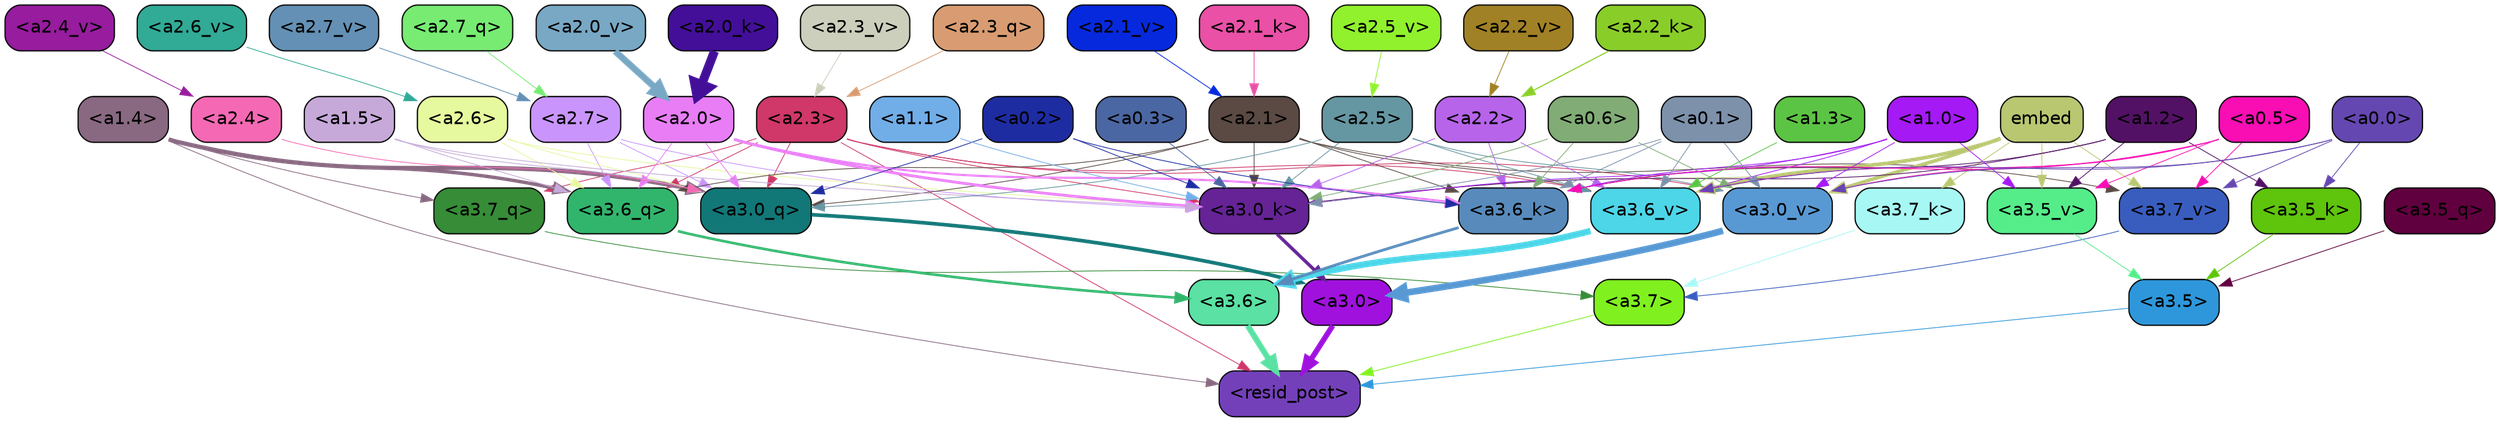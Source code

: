 strict digraph "" {
	graph [bgcolor=transparent,
		layout=dot,
		overlap=false,
		splines=true
	];
	"<a3.7>"	[color=black,
		fillcolor="#80f11f",
		fontname=Helvetica,
		shape=box,
		style="filled, rounded"];
	"<resid_post>"	[color=black,
		fillcolor="#7440ba",
		fontname=Helvetica,
		shape=box,
		style="filled, rounded"];
	"<a3.7>" -> "<resid_post>"	[color="#80f11f",
		penwidth=0.6239100098609924];
	"<a3.6>"	[color=black,
		fillcolor="#5ae1a3",
		fontname=Helvetica,
		shape=box,
		style="filled, rounded"];
	"<a3.6>" -> "<resid_post>"	[color="#5ae1a3",
		penwidth=4.569062113761902];
	"<a3.5>"	[color=black,
		fillcolor="#2e97db",
		fontname=Helvetica,
		shape=box,
		style="filled, rounded"];
	"<a3.5>" -> "<resid_post>"	[color="#2e97db",
		penwidth=0.6];
	"<a3.0>"	[color=black,
		fillcolor="#a011de",
		fontname=Helvetica,
		shape=box,
		style="filled, rounded"];
	"<a3.0>" -> "<resid_post>"	[color="#a011de",
		penwidth=4.283544182777405];
	"<a2.3>"	[color=black,
		fillcolor="#cf3869",
		fontname=Helvetica,
		shape=box,
		style="filled, rounded"];
	"<a2.3>" -> "<resid_post>"	[color="#cf3869",
		penwidth=0.6];
	"<a3.7_q>"	[color=black,
		fillcolor="#368c37",
		fontname=Helvetica,
		shape=box,
		style="filled, rounded"];
	"<a2.3>" -> "<a3.7_q>"	[color="#cf3869",
		penwidth=0.6];
	"<a3.6_q>"	[color=black,
		fillcolor="#31b56c",
		fontname=Helvetica,
		shape=box,
		style="filled, rounded"];
	"<a2.3>" -> "<a3.6_q>"	[color="#cf3869",
		penwidth=0.6];
	"<a3.0_q>"	[color=black,
		fillcolor="#127777",
		fontname=Helvetica,
		shape=box,
		style="filled, rounded"];
	"<a2.3>" -> "<a3.0_q>"	[color="#cf3869",
		penwidth=0.6];
	"<a3.0_k>"	[color=black,
		fillcolor="#652396",
		fontname=Helvetica,
		shape=box,
		style="filled, rounded"];
	"<a2.3>" -> "<a3.0_k>"	[color="#cf3869",
		penwidth=0.6];
	"<a3.6_v>"	[color=black,
		fillcolor="#4dd6e8",
		fontname=Helvetica,
		shape=box,
		style="filled, rounded"];
	"<a2.3>" -> "<a3.6_v>"	[color="#cf3869",
		penwidth=0.6];
	"<a3.0_v>"	[color=black,
		fillcolor="#5899d4",
		fontname=Helvetica,
		shape=box,
		style="filled, rounded"];
	"<a2.3>" -> "<a3.0_v>"	[color="#cf3869",
		penwidth=0.6];
	"<a1.4>"	[color=black,
		fillcolor="#896981",
		fontname=Helvetica,
		shape=box,
		style="filled, rounded"];
	"<a1.4>" -> "<resid_post>"	[color="#896981",
		penwidth=0.6];
	"<a1.4>" -> "<a3.7_q>"	[color="#896981",
		penwidth=0.6];
	"<a1.4>" -> "<a3.6_q>"	[color="#896981",
		penwidth=2.6908124685287476];
	"<a1.4>" -> "<a3.0_q>"	[color="#896981",
		penwidth=3.32076895236969];
	"<a3.7_q>" -> "<a3.7>"	[color="#368c37",
		penwidth=0.6];
	"<a3.6_q>" -> "<a3.6>"	[color="#31b56c",
		penwidth=2.03758105635643];
	"<a3.5_q>"	[color=black,
		fillcolor="#61003f",
		fontname=Helvetica,
		shape=box,
		style="filled, rounded"];
	"<a3.5_q>" -> "<a3.5>"	[color="#61003f",
		penwidth=0.6];
	"<a3.0_q>" -> "<a3.0>"	[color="#127777",
		penwidth=2.8638100624084473];
	"<a3.7_k>"	[color=black,
		fillcolor="#a7f8f4",
		fontname=Helvetica,
		shape=box,
		style="filled, rounded"];
	"<a3.7_k>" -> "<a3.7>"	[color="#a7f8f4",
		penwidth=0.6];
	"<a3.6_k>"	[color=black,
		fillcolor="#588bbc",
		fontname=Helvetica,
		shape=box,
		style="filled, rounded"];
	"<a3.6_k>" -> "<a3.6>"	[color="#588bbc",
		penwidth=2.174198240041733];
	"<a3.5_k>"	[color=black,
		fillcolor="#5ec40c",
		fontname=Helvetica,
		shape=box,
		style="filled, rounded"];
	"<a3.5_k>" -> "<a3.5>"	[color="#5ec40c",
		penwidth=0.6];
	"<a3.0_k>" -> "<a3.0>"	[color="#652396",
		penwidth=2.6274144649505615];
	"<a3.7_v>"	[color=black,
		fillcolor="#395dbf",
		fontname=Helvetica,
		shape=box,
		style="filled, rounded"];
	"<a3.7_v>" -> "<a3.7>"	[color="#395dbf",
		penwidth=0.6];
	"<a3.6_v>" -> "<a3.6>"	[color="#4dd6e8",
		penwidth=5.002329230308533];
	"<a3.5_v>"	[color=black,
		fillcolor="#55ed8a",
		fontname=Helvetica,
		shape=box,
		style="filled, rounded"];
	"<a3.5_v>" -> "<a3.5>"	[color="#55ed8a",
		penwidth=0.6];
	"<a3.0_v>" -> "<a3.0>"	[color="#5899d4",
		penwidth=5.188832879066467];
	"<a2.7>"	[color=black,
		fillcolor="#c995fd",
		fontname=Helvetica,
		shape=box,
		style="filled, rounded"];
	"<a2.7>" -> "<a3.6_q>"	[color="#c995fd",
		penwidth=0.6];
	"<a2.7>" -> "<a3.0_q>"	[color="#c995fd",
		penwidth=0.6];
	"<a2.7>" -> "<a3.0_k>"	[color="#c995fd",
		penwidth=0.6];
	"<a2.6>"	[color=black,
		fillcolor="#e6f99e",
		fontname=Helvetica,
		shape=box,
		style="filled, rounded"];
	"<a2.6>" -> "<a3.6_q>"	[color="#e6f99e",
		penwidth=0.6];
	"<a2.6>" -> "<a3.0_q>"	[color="#e6f99e",
		penwidth=0.6];
	"<a2.6>" -> "<a3.0_k>"	[color="#e6f99e",
		penwidth=0.6];
	"<a2.1>"	[color=black,
		fillcolor="#5a4a43",
		fontname=Helvetica,
		shape=box,
		style="filled, rounded"];
	"<a2.1>" -> "<a3.6_q>"	[color="#5a4a43",
		penwidth=0.6];
	"<a2.1>" -> "<a3.0_q>"	[color="#5a4a43",
		penwidth=0.6];
	"<a2.1>" -> "<a3.6_k>"	[color="#5a4a43",
		penwidth=0.6];
	"<a2.1>" -> "<a3.0_k>"	[color="#5a4a43",
		penwidth=0.6];
	"<a2.1>" -> "<a3.7_v>"	[color="#5a4a43",
		penwidth=0.6];
	"<a2.1>" -> "<a3.6_v>"	[color="#5a4a43",
		penwidth=0.6];
	"<a2.0>"	[color=black,
		fillcolor="#e87df6",
		fontname=Helvetica,
		shape=box,
		style="filled, rounded"];
	"<a2.0>" -> "<a3.6_q>"	[color="#e87df6",
		penwidth=0.6];
	"<a2.0>" -> "<a3.0_q>"	[color="#e87df6",
		penwidth=0.6];
	"<a2.0>" -> "<a3.6_k>"	[color="#e87df6",
		penwidth=1.6254686117172241];
	"<a2.0>" -> "<a3.0_k>"	[color="#e87df6",
		penwidth=2.182972814887762];
	"<a1.5>"	[color=black,
		fillcolor="#c6a9d9",
		fontname=Helvetica,
		shape=box,
		style="filled, rounded"];
	"<a1.5>" -> "<a3.6_q>"	[color="#c6a9d9",
		penwidth=0.6];
	"<a1.5>" -> "<a3.0_q>"	[color="#c6a9d9",
		penwidth=0.6];
	"<a1.5>" -> "<a3.0_k>"	[color="#c6a9d9",
		penwidth=0.6];
	"<a2.5>"	[color=black,
		fillcolor="#6597a2",
		fontname=Helvetica,
		shape=box,
		style="filled, rounded"];
	"<a2.5>" -> "<a3.0_q>"	[color="#6597a2",
		penwidth=0.6];
	"<a2.5>" -> "<a3.0_k>"	[color="#6597a2",
		penwidth=0.6];
	"<a2.5>" -> "<a3.6_v>"	[color="#6597a2",
		penwidth=0.6];
	"<a2.5>" -> "<a3.0_v>"	[color="#6597a2",
		penwidth=0.6];
	"<a2.4>"	[color=black,
		fillcolor="#f569b4",
		fontname=Helvetica,
		shape=box,
		style="filled, rounded"];
	"<a2.4>" -> "<a3.0_q>"	[color="#f569b4",
		penwidth=0.6];
	"<a0.2>"	[color=black,
		fillcolor="#1e2ca2",
		fontname=Helvetica,
		shape=box,
		style="filled, rounded"];
	"<a0.2>" -> "<a3.0_q>"	[color="#1e2ca2",
		penwidth=0.6];
	"<a0.2>" -> "<a3.6_k>"	[color="#1e2ca2",
		penwidth=0.6];
	"<a0.2>" -> "<a3.0_k>"	[color="#1e2ca2",
		penwidth=0.6];
	embed	[color=black,
		fillcolor="#b9c771",
		fontname=Helvetica,
		shape=box,
		style="filled, rounded"];
	embed -> "<a3.7_k>"	[color="#b9c771",
		penwidth=0.6];
	embed -> "<a3.6_k>"	[color="#b9c771",
		penwidth=0.6];
	embed -> "<a3.0_k>"	[color="#b9c771",
		penwidth=0.6];
	embed -> "<a3.7_v>"	[color="#b9c771",
		penwidth=0.6];
	embed -> "<a3.6_v>"	[color="#b9c771",
		penwidth=2.809220314025879];
	embed -> "<a3.5_v>"	[color="#b9c771",
		penwidth=0.6];
	embed -> "<a3.0_v>"	[color="#b9c771",
		penwidth=2.754121422767639];
	"<a2.2>"	[color=black,
		fillcolor="#b764eb",
		fontname=Helvetica,
		shape=box,
		style="filled, rounded"];
	"<a2.2>" -> "<a3.6_k>"	[color="#b764eb",
		penwidth=0.6];
	"<a2.2>" -> "<a3.0_k>"	[color="#b764eb",
		penwidth=0.6065438985824585];
	"<a2.2>" -> "<a3.6_v>"	[color="#b764eb",
		penwidth=0.6];
	"<a1.2>"	[color=black,
		fillcolor="#531165",
		fontname=Helvetica,
		shape=box,
		style="filled, rounded"];
	"<a1.2>" -> "<a3.6_k>"	[color="#531165",
		penwidth=0.6];
	"<a1.2>" -> "<a3.5_k>"	[color="#531165",
		penwidth=0.6];
	"<a1.2>" -> "<a3.0_k>"	[color="#531165",
		penwidth=0.6];
	"<a1.2>" -> "<a3.5_v>"	[color="#531165",
		penwidth=0.6];
	"<a1.0>"	[color=black,
		fillcolor="#a519f5",
		fontname=Helvetica,
		shape=box,
		style="filled, rounded"];
	"<a1.0>" -> "<a3.6_k>"	[color="#a519f5",
		penwidth=0.6];
	"<a1.0>" -> "<a3.0_k>"	[color="#a519f5",
		penwidth=0.6];
	"<a1.0>" -> "<a3.6_v>"	[color="#a519f5",
		penwidth=0.6];
	"<a1.0>" -> "<a3.5_v>"	[color="#a519f5",
		penwidth=0.6];
	"<a1.0>" -> "<a3.0_v>"	[color="#a519f5",
		penwidth=0.6];
	"<a0.6>"	[color=black,
		fillcolor="#81ac76",
		fontname=Helvetica,
		shape=box,
		style="filled, rounded"];
	"<a0.6>" -> "<a3.6_k>"	[color="#81ac76",
		penwidth=0.6];
	"<a0.6>" -> "<a3.0_k>"	[color="#81ac76",
		penwidth=0.6];
	"<a0.6>" -> "<a3.0_v>"	[color="#81ac76",
		penwidth=0.6];
	"<a0.5>"	[color=black,
		fillcolor="#f80eb3",
		fontname=Helvetica,
		shape=box,
		style="filled, rounded"];
	"<a0.5>" -> "<a3.6_k>"	[color="#f80eb3",
		penwidth=0.6];
	"<a0.5>" -> "<a3.7_v>"	[color="#f80eb3",
		penwidth=0.6];
	"<a0.5>" -> "<a3.6_v>"	[color="#f80eb3",
		penwidth=0.6];
	"<a0.5>" -> "<a3.5_v>"	[color="#f80eb3",
		penwidth=0.6];
	"<a0.5>" -> "<a3.0_v>"	[color="#f80eb3",
		penwidth=0.6120390892028809];
	"<a0.1>"	[color=black,
		fillcolor="#7d91ab",
		fontname=Helvetica,
		shape=box,
		style="filled, rounded"];
	"<a0.1>" -> "<a3.6_k>"	[color="#7d91ab",
		penwidth=0.6];
	"<a0.1>" -> "<a3.0_k>"	[color="#7d91ab",
		penwidth=0.6];
	"<a0.1>" -> "<a3.6_v>"	[color="#7d91ab",
		penwidth=0.6];
	"<a0.1>" -> "<a3.0_v>"	[color="#7d91ab",
		penwidth=0.6];
	"<a0.0>"	[color=black,
		fillcolor="#6547b1",
		fontname=Helvetica,
		shape=box,
		style="filled, rounded"];
	"<a0.0>" -> "<a3.5_k>"	[color="#6547b1",
		penwidth=0.6];
	"<a0.0>" -> "<a3.7_v>"	[color="#6547b1",
		penwidth=0.6];
	"<a0.0>" -> "<a3.6_v>"	[color="#6547b1",
		penwidth=0.6];
	"<a0.0>" -> "<a3.0_v>"	[color="#6547b1",
		penwidth=0.6];
	"<a1.1>"	[color=black,
		fillcolor="#71aee8",
		fontname=Helvetica,
		shape=box,
		style="filled, rounded"];
	"<a1.1>" -> "<a3.0_k>"	[color="#71aee8",
		penwidth=0.6];
	"<a0.3>"	[color=black,
		fillcolor="#4b67a3",
		fontname=Helvetica,
		shape=box,
		style="filled, rounded"];
	"<a0.3>" -> "<a3.0_k>"	[color="#4b67a3",
		penwidth=0.6];
	"<a1.3>"	[color=black,
		fillcolor="#5cc444",
		fontname=Helvetica,
		shape=box,
		style="filled, rounded"];
	"<a1.3>" -> "<a3.6_v>"	[color="#5cc444",
		penwidth=0.6];
	"<a2.7_q>"	[color=black,
		fillcolor="#77eb72",
		fontname=Helvetica,
		shape=box,
		style="filled, rounded"];
	"<a2.7_q>" -> "<a2.7>"	[color="#77eb72",
		penwidth=0.6];
	"<a2.3_q>"	[color=black,
		fillcolor="#d99c72",
		fontname=Helvetica,
		shape=box,
		style="filled, rounded"];
	"<a2.3_q>" -> "<a2.3>"	[color="#d99c72",
		penwidth=0.6];
	"<a2.2_k>"	[color=black,
		fillcolor="#89ce28",
		fontname=Helvetica,
		shape=box,
		style="filled, rounded"];
	"<a2.2_k>" -> "<a2.2>"	[color="#89ce28",
		penwidth=0.87534499168396];
	"<a2.1_k>"	[color=black,
		fillcolor="#e950a6",
		fontname=Helvetica,
		shape=box,
		style="filled, rounded"];
	"<a2.1_k>" -> "<a2.1>"	[color="#e950a6",
		penwidth=0.6];
	"<a2.0_k>"	[color=black,
		fillcolor="#430f99",
		fontname=Helvetica,
		shape=box,
		style="filled, rounded"];
	"<a2.0_k>" -> "<a2.0>"	[color="#430f99",
		penwidth=7.056803464889526];
	"<a2.7_v>"	[color=black,
		fillcolor="#6390b4",
		fontname=Helvetica,
		shape=box,
		style="filled, rounded"];
	"<a2.7_v>" -> "<a2.7>"	[color="#6390b4",
		penwidth=0.6];
	"<a2.6_v>"	[color=black,
		fillcolor="#31aa96",
		fontname=Helvetica,
		shape=box,
		style="filled, rounded"];
	"<a2.6_v>" -> "<a2.6>"	[color="#31aa96",
		penwidth=0.6];
	"<a2.5_v>"	[color=black,
		fillcolor="#91f12c",
		fontname=Helvetica,
		shape=box,
		style="filled, rounded"];
	"<a2.5_v>" -> "<a2.5>"	[color="#91f12c",
		penwidth=0.6];
	"<a2.4_v>"	[color=black,
		fillcolor="#971c9e",
		fontname=Helvetica,
		shape=box,
		style="filled, rounded"];
	"<a2.4_v>" -> "<a2.4>"	[color="#971c9e",
		penwidth=0.6];
	"<a2.3_v>"	[color=black,
		fillcolor="#cbcfbc",
		fontname=Helvetica,
		shape=box,
		style="filled, rounded"];
	"<a2.3_v>" -> "<a2.3>"	[color="#cbcfbc",
		penwidth=0.6];
	"<a2.2_v>"	[color=black,
		fillcolor="#a18125",
		fontname=Helvetica,
		shape=box,
		style="filled, rounded"];
	"<a2.2_v>" -> "<a2.2>"	[color="#a18125",
		penwidth=0.6];
	"<a2.1_v>"	[color=black,
		fillcolor="#0629de",
		fontname=Helvetica,
		shape=box,
		style="filled, rounded"];
	"<a2.1_v>" -> "<a2.1>"	[color="#0629de",
		penwidth=0.6];
	"<a2.0_v>"	[color=black,
		fillcolor="#78a8c4",
		fontname=Helvetica,
		shape=box,
		style="filled, rounded"];
	"<a2.0_v>" -> "<a2.0>"	[color="#78a8c4",
		penwidth=5.12138295173645];
}
